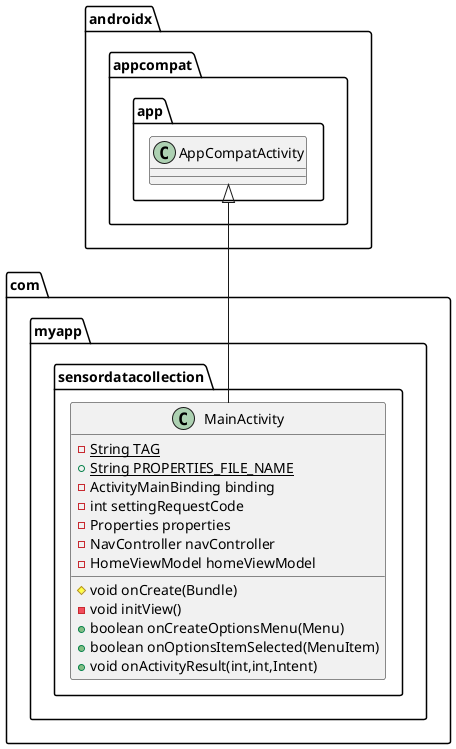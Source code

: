 @startuml
class com.myapp.sensordatacollection.MainActivity {
- {static} String TAG
+ {static} String PROPERTIES_FILE_NAME
- ActivityMainBinding binding
- int settingRequestCode
- Properties properties
- NavController navController
- HomeViewModel homeViewModel
# void onCreate(Bundle)
- void initView()
+ boolean onCreateOptionsMenu(Menu)
+ boolean onOptionsItemSelected(MenuItem)
+ void onActivityResult(int,int,Intent)
}


androidx.appcompat.app.AppCompatActivity <|-- com.myapp.sensordatacollection.MainActivity
@enduml